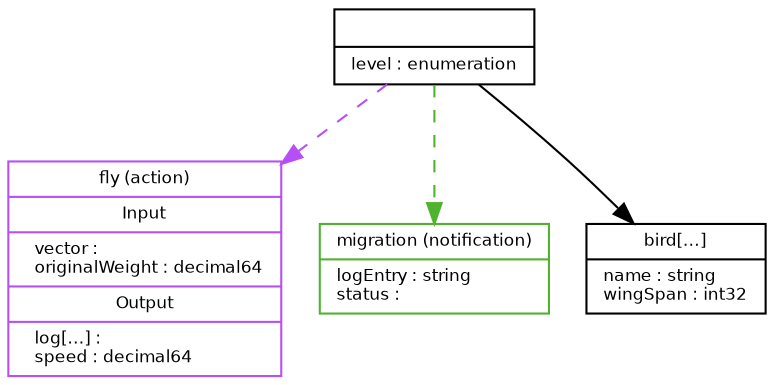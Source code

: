 digraph G {
        fontname = "Bitstream Vera Sans"
        fontsize = 8

        node [
                fontname = "Bitstream Vera Sans"
                fontsize = 8
                shape = "record"
        ]

        edge [
                fontname = "Bitstream Vera Sans"
                fontsize = 8
        ]


       doc_example [
         label = "{|level : enumeration\l}"
       ]



       doc_example_fly [
         label = "{fly (action)|Input|&#32;&#32;vector : \l&#32;&#32;originalWeight : decimal64\l|Output|&#32;&#32;log[…] : \l&#32;&#32;speed : decimal64\l}"
         color = "#b64ff7"
       ]
       doc_example -> doc_example_fly [
         style = "dashed"
         color = "#b64ff7"
       ]



       doc_example_migration [
         label = "{migration (notification)|logEntry : string\lstatus : \l}"
         color = "#4fb32e"
       ]
       doc_example -> doc_example_migration [
         style = "dashed"
         color = "#4fb32e"
       ]



       doc_example_bird [
         label = "{bird[…]|name : string\lwingSpan : int32\l}"
       ]










  
    doc_example -> doc_example_bird
    

  
    
    


}
